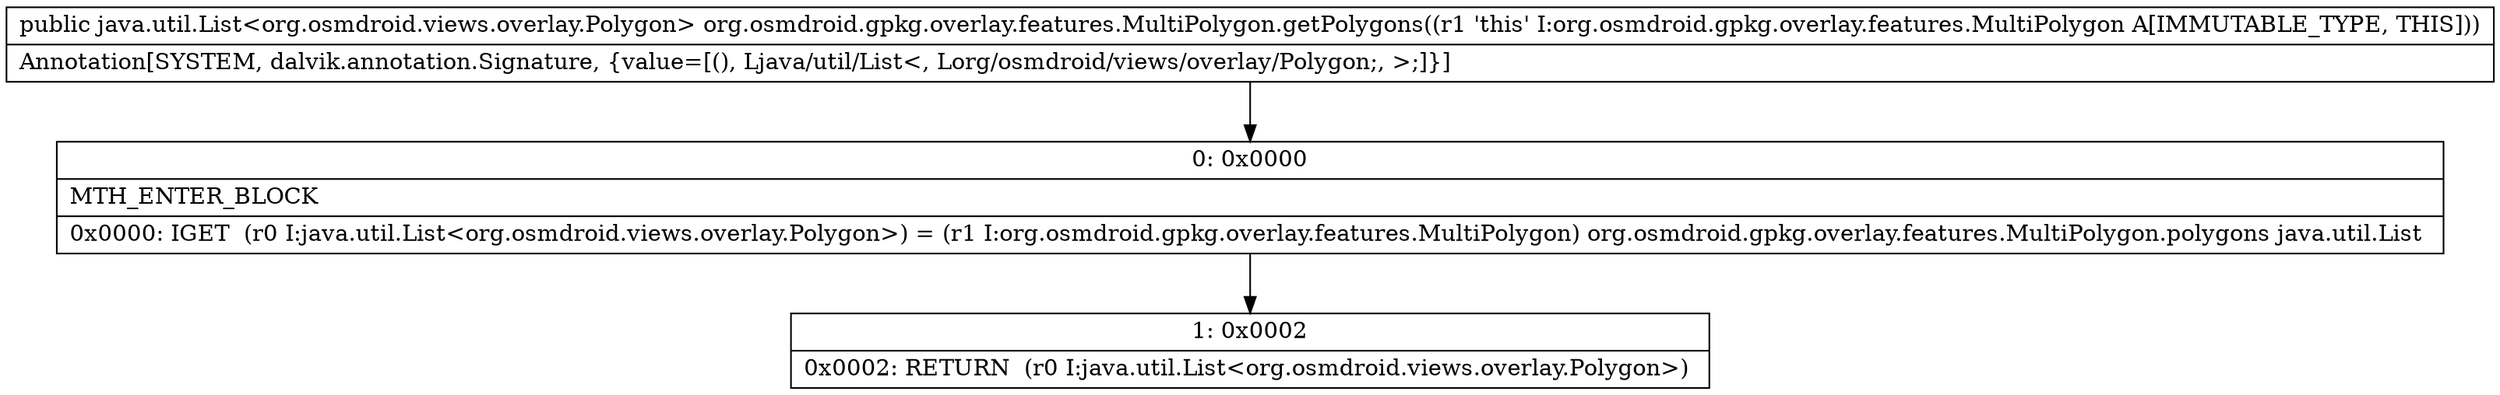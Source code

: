 digraph "CFG fororg.osmdroid.gpkg.overlay.features.MultiPolygon.getPolygons()Ljava\/util\/List;" {
Node_0 [shape=record,label="{0\:\ 0x0000|MTH_ENTER_BLOCK\l|0x0000: IGET  (r0 I:java.util.List\<org.osmdroid.views.overlay.Polygon\>) = (r1 I:org.osmdroid.gpkg.overlay.features.MultiPolygon) org.osmdroid.gpkg.overlay.features.MultiPolygon.polygons java.util.List \l}"];
Node_1 [shape=record,label="{1\:\ 0x0002|0x0002: RETURN  (r0 I:java.util.List\<org.osmdroid.views.overlay.Polygon\>) \l}"];
MethodNode[shape=record,label="{public java.util.List\<org.osmdroid.views.overlay.Polygon\> org.osmdroid.gpkg.overlay.features.MultiPolygon.getPolygons((r1 'this' I:org.osmdroid.gpkg.overlay.features.MultiPolygon A[IMMUTABLE_TYPE, THIS]))  | Annotation[SYSTEM, dalvik.annotation.Signature, \{value=[(), Ljava\/util\/List\<, Lorg\/osmdroid\/views\/overlay\/Polygon;, \>;]\}]\l}"];
MethodNode -> Node_0;
Node_0 -> Node_1;
}


